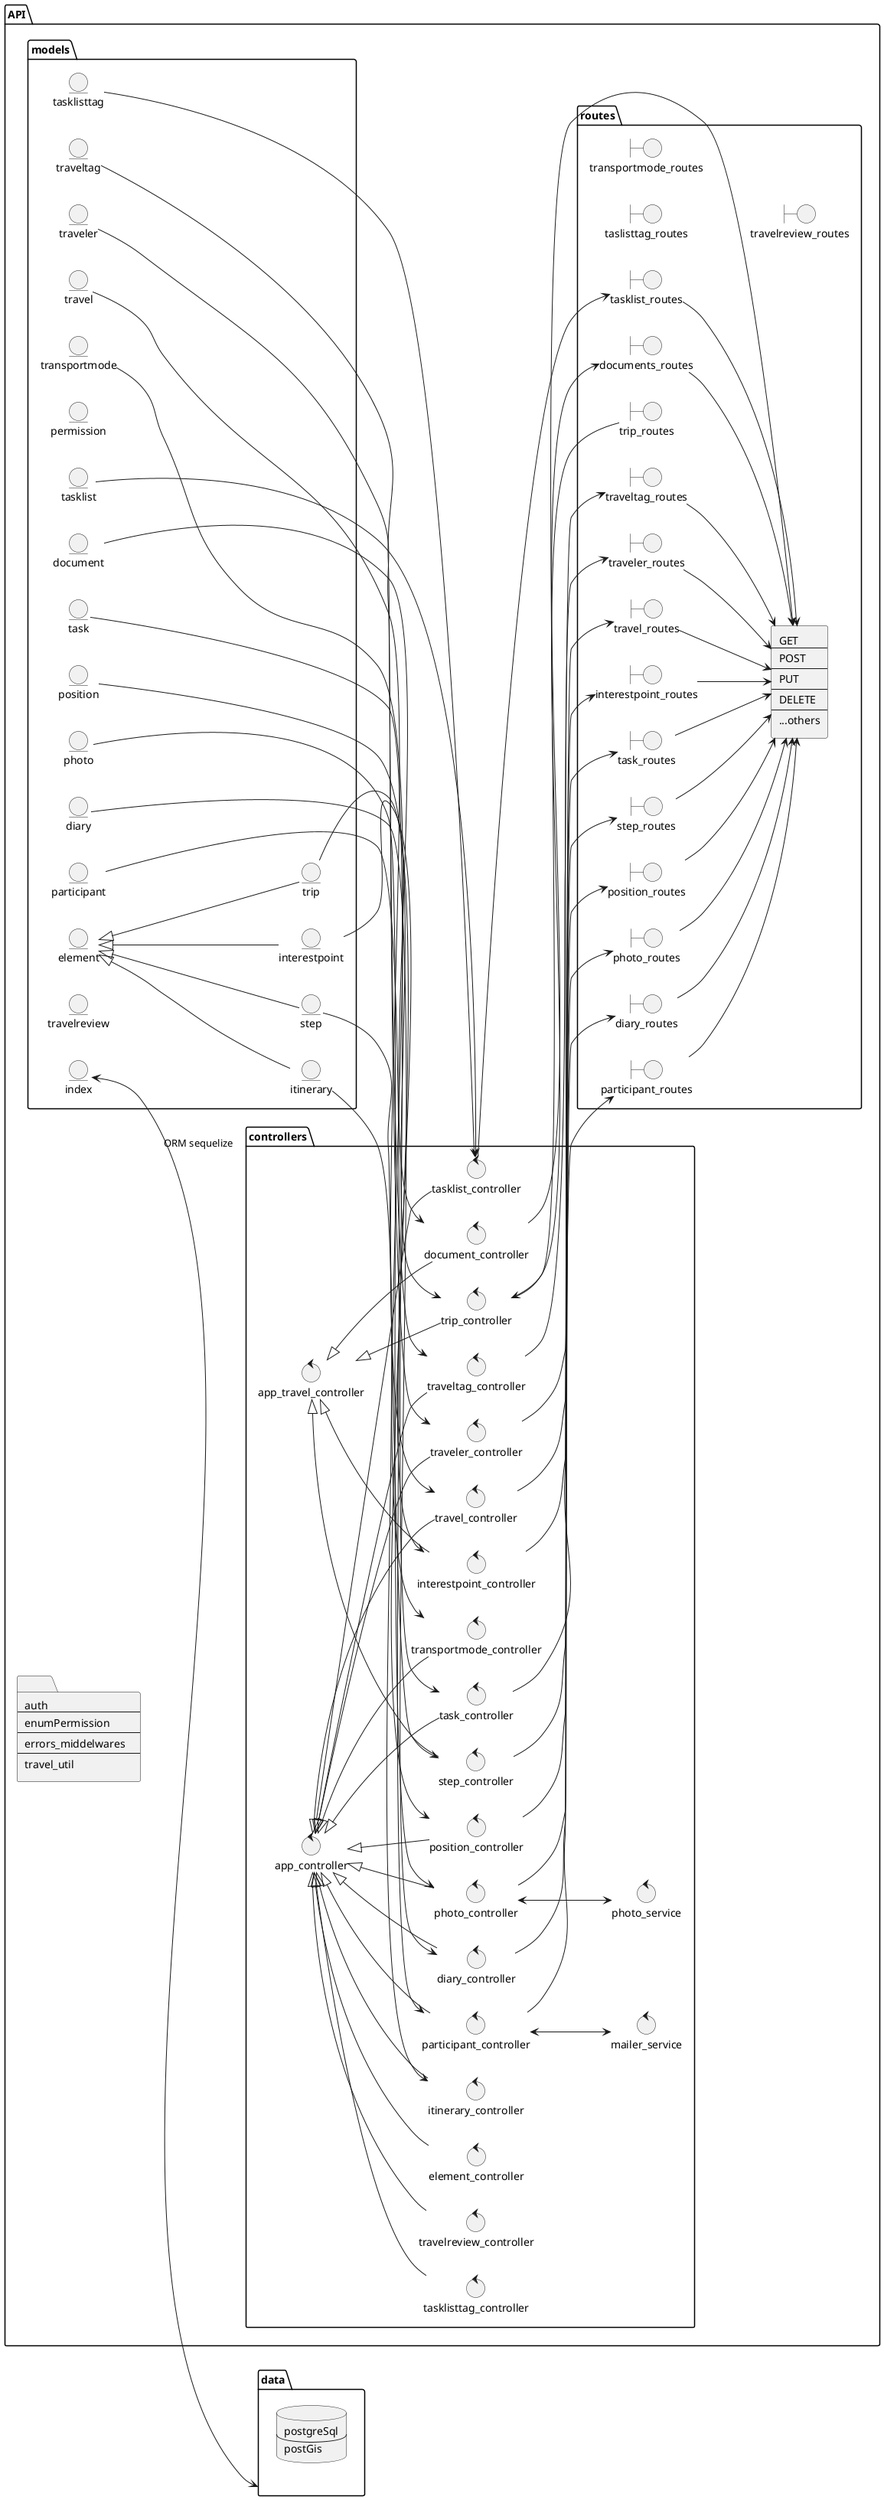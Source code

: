     @startuml architecture_API

left to right direction

package data {
    database database [
        postgreSql
        ----
        postGis
    ]
}

package API{

folder models { 
entity index

entity diary 
entity document 
entity element
entity interestpoint
entity itinerary
entity participant
entity permission
entity photo
entity position
entity step
entity task
entity tasklist
entity tasklisttag
entity transportmode
entity travel
entity traveler
entity travelreview
entity traveltag
entity trip 
}

element <|-- interestpoint
element <|-- step
element <|-- trip
element <|-- itinerary

index <--> data : ORM sequelize


folder controllers {
    control diary_controller
    control document_controller
    control element_controller
    control interestpoint_controller
    control itinerary_controller
    control mailer_service
    control participant_controller
    control photo_controller
    control photo_service
    control position_controller
    control step_controller
    control task_controller
    control tasklist_controller
    control tasklisttag_controller
    control transportmode_controller
    control transportmode_controller
    control travel_controller
    control traveler_controller
    control travelreview_controller
    control traveltag_controller
    control trip_controller
    control app_controller
    control app_travel_controller
}


diary --> diary_controller
document --> document_controller
interestpoint --> interestpoint_controller
itinerary --> itinerary_controller
participant --> participant_controller
photo --> photo_controller
position --> position_controller
step --> step_controller
task --> task_controller
tasklist --> tasklist_controller
tasklisttag --> tasklist_controller
transportmode --> transportmode_controller
travel --> travel_controller
traveler --> traveler_controller
traveltag --> traveltag_controller
trip --> trip_controller


app_travel_controller <|-- document_controller
app_travel_controller <|-- step_controller
app_travel_controller <|-- interestpoint_controller
app_travel_controller <|-- trip_controller

app_controller <|-- element_controller
app_controller <|-- itinerary_controller
app_controller <|-- participant_controller
app_controller <|-- photo_controller
app_controller <|-- position_controller
app_controller <|-- diary_controller
app_controller <|-- task_controller
app_controller <|-- tasklist_controller
app_controller <|-- tasklisttag_controller
app_controller <|-- transportmode_controller
app_controller <|-- travel_controller
app_controller <|-- traveler_controller
app_controller <|-- travelreview_controller
app_controller <|-- traveltag_controller


photo_controller <--> photo_service
participant_controller <--> mailer_service


folder routes {
    boundary diary_routes
    boundary documents_routes
    boundary interestpoint_routes
    boundary participant_routes
    boundary photo_routes
    boundary position_routes
    boundary step_routes
    boundary task_routes
    boundary tasklist_routes
    boundary taslisttag_routes
    boundary transportmode_routes
    boundary travel_routes
    boundary traveler_routes
    boundary travelreview_routes
    boundary traveltag_routes
    boundary trip_routes

    rectangle CRUD [
    GET
    ----
    POST
    ----
    PUT
    ----
    DELETE
    ----
    ...others
]


}

folder utils [
    auth
    ----
    enumPermission
    ----
    errors_middelwares
    ----
    travel_util
]

diary_controller --> diary_routes
document_controller --> documents_routes
interestpoint_controller --> interestpoint_routes
participant_controller --> participant_routes
photo_controller --> photo_routes
position_controller --> position_routes
step_controller --> step_routes
task_controller --> task_routes
tasklist_controller --> tasklist_routes
travel_controller --> travel_routes
traveler_controller --> traveler_routes
traveltag_controller --> traveltag_routes
trip_routes --> trip_controller






diary_routes --> CRUD
documents_routes --> CRUD
interestpoint_routes --> CRUD
participant_routes --> CRUD
photo_routes --> CRUD
position_routes --> CRUD
step_routes --> CRUD
task_routes --> CRUD
tasklist_routes --> CRUD
travel_routes --> CRUD
traveler_routes --> CRUD
traveltag_routes --> CRUD
trip_controller --> CRUD

}




@enduml